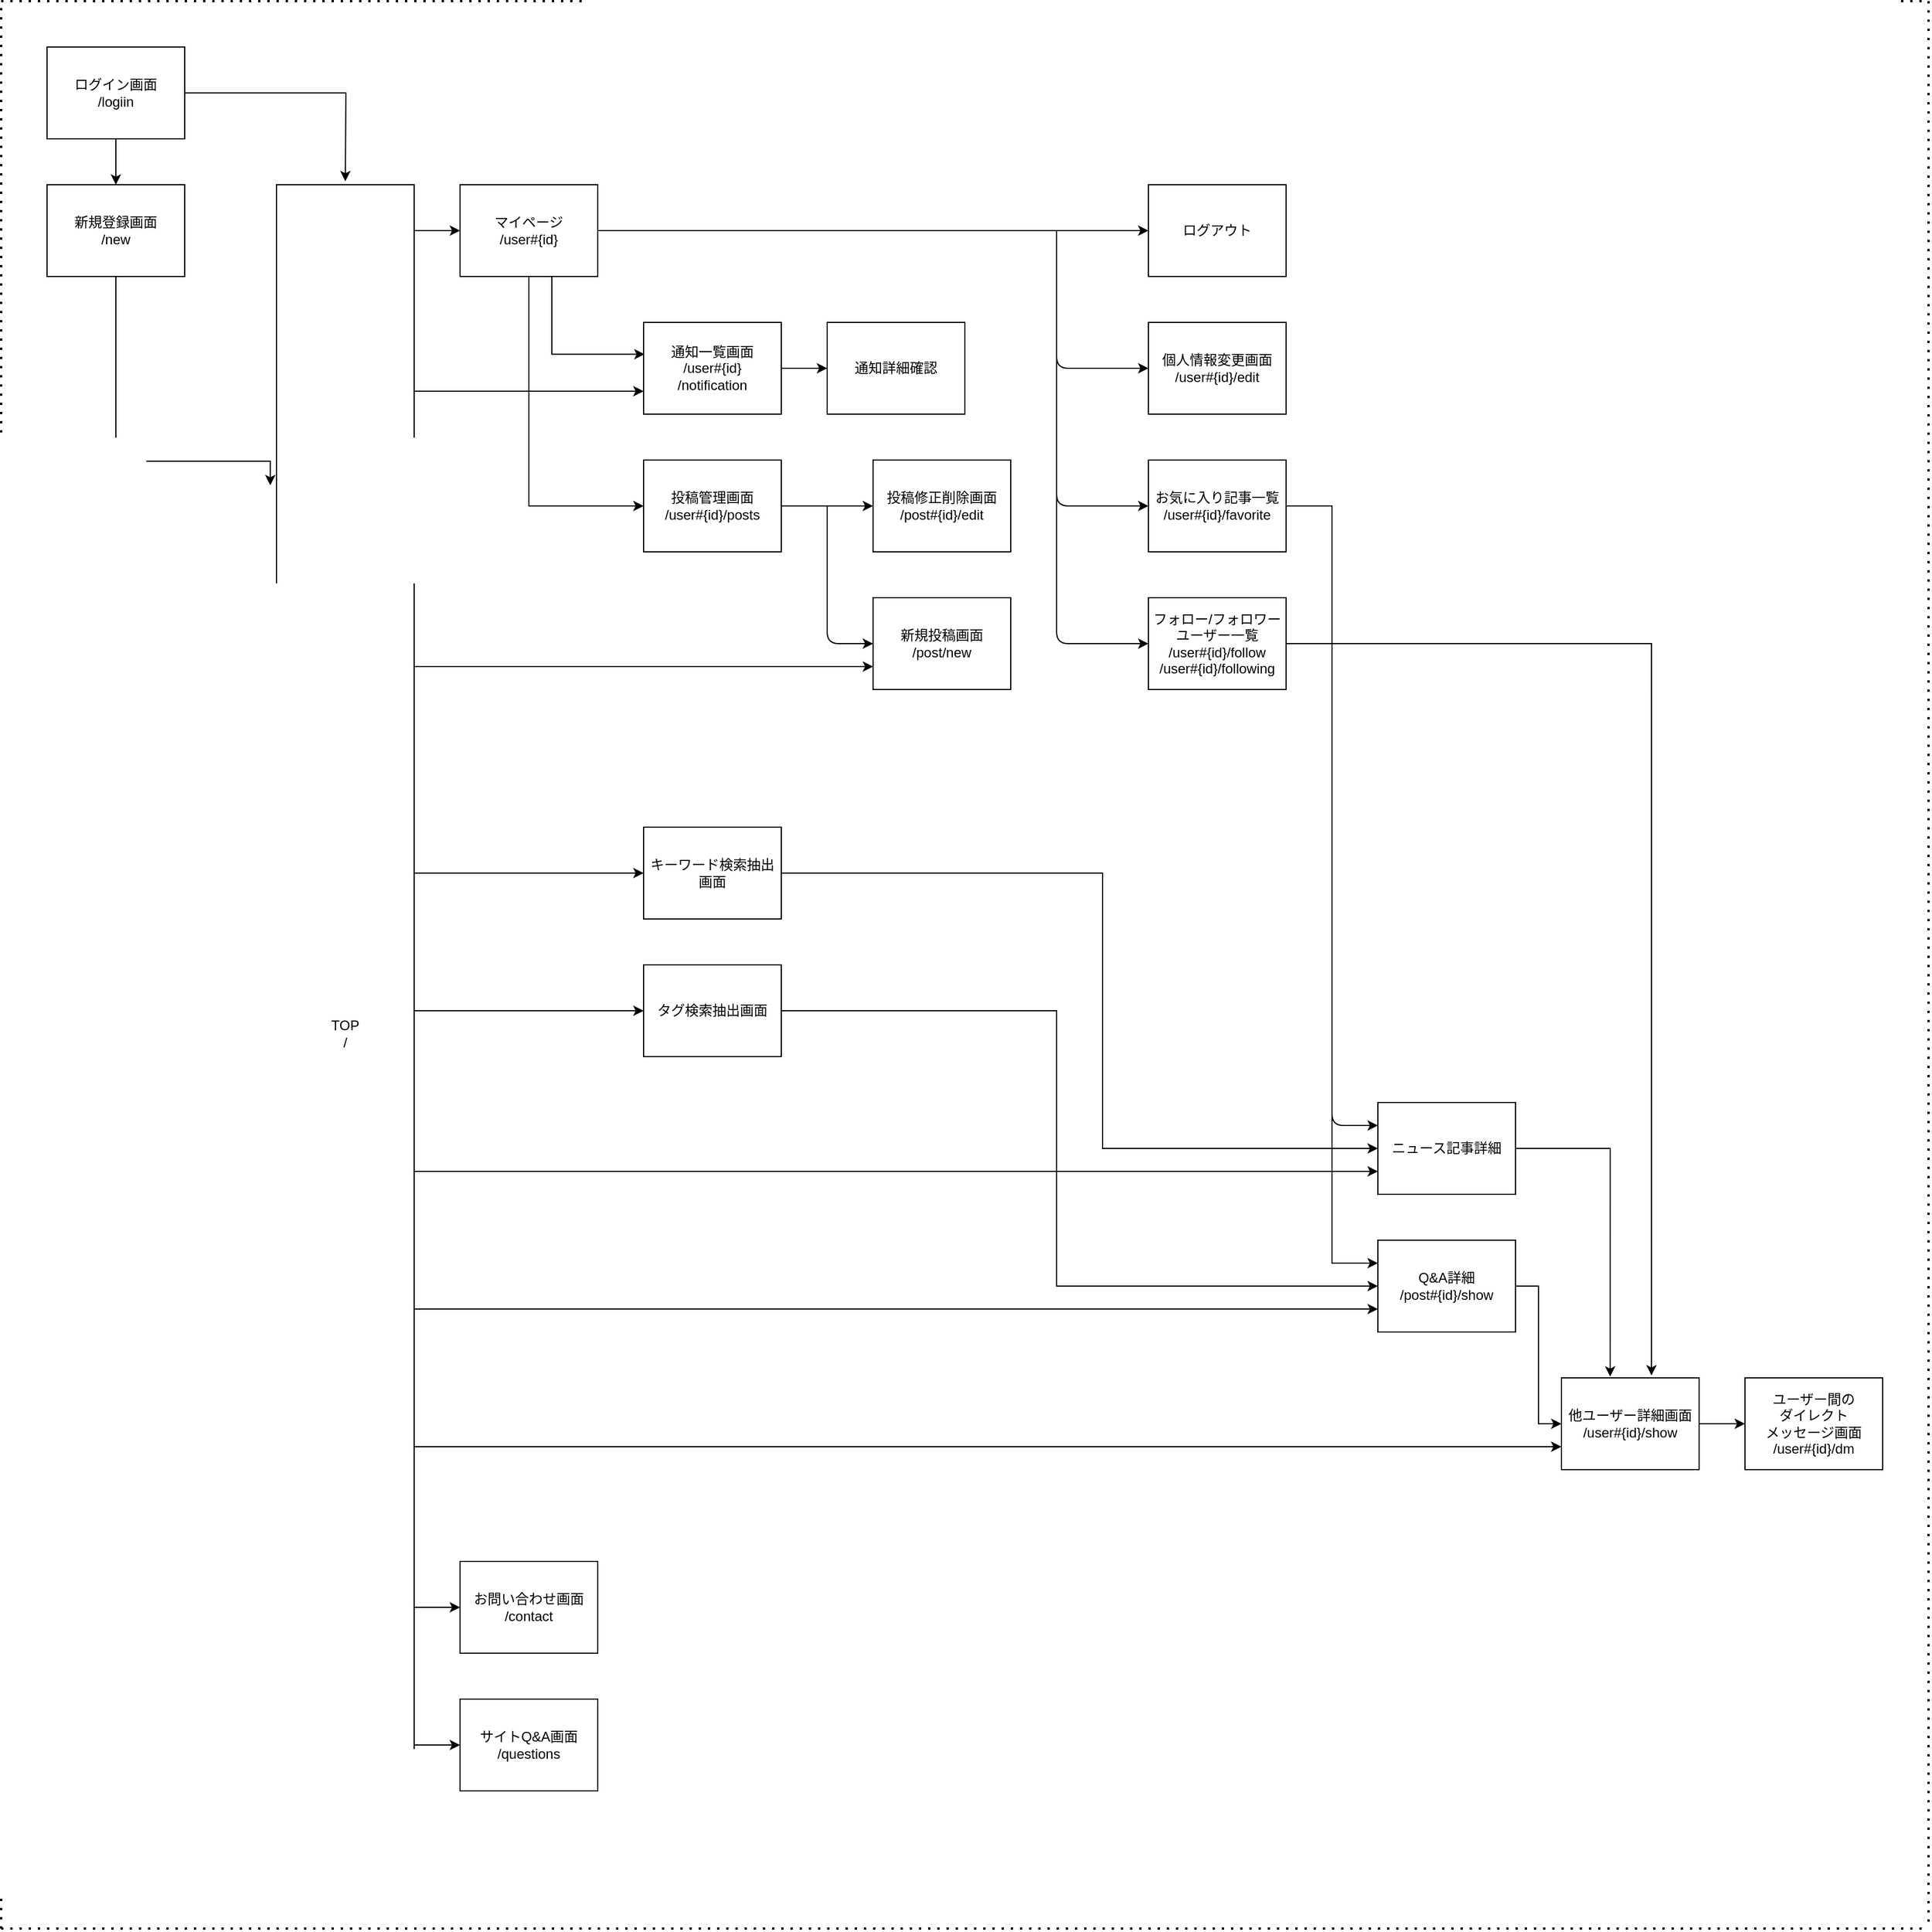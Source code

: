 <mxfile>
    <diagram id="5MWBch_ztz7HL8ICrfFc" name="ページ1">
        <mxGraphModel dx="1562" dy="1829" grid="1" gridSize="10" guides="1" tooltips="1" connect="1" arrows="1" fold="1" page="1" pageScale="1" pageWidth="827" pageHeight="1169" background="none" math="0" shadow="0">
            <root>
                <mxCell id="0"/>
                <mxCell id="1" parent="0"/>
                <mxCell id="7" style="edgeStyle=orthogonalEdgeStyle;rounded=0;orthogonalLoop=1;jettySize=auto;html=1;entryX=0.5;entryY=0;entryDx=0;entryDy=0;" parent="1" source="3" target="4" edge="1">
                    <mxGeometry relative="1" as="geometry"/>
                </mxCell>
                <mxCell id="8" style="edgeStyle=orthogonalEdgeStyle;rounded=0;orthogonalLoop=1;jettySize=auto;html=1;" parent="1" source="3" edge="1">
                    <mxGeometry relative="1" as="geometry">
                        <mxPoint x="300" y="157" as="targetPoint"/>
                    </mxGeometry>
                </mxCell>
                <UserObject label="ログイン画面&lt;br&gt;/logiin" treeRoot="1" id="3">
                    <mxCell style="whiteSpace=wrap;html=1;align=center;treeFolding=1;treeMoving=1;newEdgeStyle={&quot;edgeStyle&quot;:&quot;elbowEdgeStyle&quot;,&quot;startArrow&quot;:&quot;none&quot;,&quot;endArrow&quot;:&quot;none&quot;};" parent="1" vertex="1">
                        <mxGeometry x="40" y="40" width="120" height="80" as="geometry"/>
                    </mxCell>
                </UserObject>
                <mxCell id="72" style="edgeStyle=orthogonalEdgeStyle;rounded=0;orthogonalLoop=1;jettySize=auto;html=1;entryX=-0.045;entryY=0.177;entryDx=0;entryDy=0;entryPerimeter=0;" parent="1" source="4" target="5" edge="1">
                    <mxGeometry relative="1" as="geometry">
                        <Array as="points">
                            <mxPoint x="100" y="401"/>
                        </Array>
                    </mxGeometry>
                </mxCell>
                <UserObject label="新規登録画面&lt;br&gt;/new" treeRoot="1" id="4">
                    <mxCell style="whiteSpace=wrap;html=1;align=center;treeFolding=1;treeMoving=1;newEdgeStyle={&quot;edgeStyle&quot;:&quot;elbowEdgeStyle&quot;,&quot;startArrow&quot;:&quot;none&quot;,&quot;endArrow&quot;:&quot;none&quot;};" parent="1" vertex="1">
                        <mxGeometry x="40" y="160" width="120" height="80" as="geometry"/>
                    </mxCell>
                </UserObject>
                <mxCell id="13" style="edgeStyle=orthogonalEdgeStyle;rounded=0;orthogonalLoop=1;jettySize=auto;html=1;entryX=0;entryY=0.5;entryDx=0;entryDy=0;" parent="1" source="5" target="9" edge="1">
                    <mxGeometry relative="1" as="geometry">
                        <Array as="points">
                            <mxPoint x="370" y="200"/>
                            <mxPoint x="370" y="200"/>
                        </Array>
                    </mxGeometry>
                </mxCell>
                <mxCell id="18" style="edgeStyle=orthogonalEdgeStyle;rounded=0;orthogonalLoop=1;jettySize=auto;html=1;entryX=0;entryY=0.75;entryDx=0;entryDy=0;" parent="1" source="5" target="10" edge="1">
                    <mxGeometry relative="1" as="geometry">
                        <Array as="points">
                            <mxPoint x="420" y="340"/>
                            <mxPoint x="420" y="340"/>
                        </Array>
                    </mxGeometry>
                </mxCell>
                <mxCell id="19" style="edgeStyle=orthogonalEdgeStyle;rounded=0;orthogonalLoop=1;jettySize=auto;html=1;entryX=0;entryY=0.75;entryDx=0;entryDy=0;" parent="1" source="5" target="32" edge="1">
                    <mxGeometry relative="1" as="geometry">
                        <Array as="points">
                            <mxPoint x="360" y="580"/>
                            <mxPoint x="360" y="580"/>
                        </Array>
                        <mxPoint x="750" y="580" as="targetPoint"/>
                    </mxGeometry>
                </mxCell>
                <mxCell id="59" style="edgeStyle=orthogonalEdgeStyle;rounded=0;orthogonalLoop=1;jettySize=auto;html=1;entryX=0;entryY=0.5;entryDx=0;entryDy=0;" parent="1" source="5" target="55" edge="1">
                    <mxGeometry relative="1" as="geometry">
                        <Array as="points">
                            <mxPoint x="420" y="760"/>
                            <mxPoint x="420" y="760"/>
                        </Array>
                    </mxGeometry>
                </mxCell>
                <mxCell id="66" style="edgeStyle=orthogonalEdgeStyle;rounded=0;orthogonalLoop=1;jettySize=auto;html=1;entryX=0;entryY=0.75;entryDx=0;entryDy=0;" parent="1" source="5" target="40" edge="1">
                    <mxGeometry relative="1" as="geometry">
                        <Array as="points">
                            <mxPoint x="550" y="1020"/>
                            <mxPoint x="550" y="1020"/>
                        </Array>
                    </mxGeometry>
                </mxCell>
                <mxCell id="67" style="edgeStyle=orthogonalEdgeStyle;rounded=0;orthogonalLoop=1;jettySize=auto;html=1;entryX=0;entryY=0.75;entryDx=0;entryDy=0;" parent="1" source="5" target="41" edge="1">
                    <mxGeometry relative="1" as="geometry">
                        <Array as="points">
                            <mxPoint x="560" y="1140"/>
                            <mxPoint x="560" y="1140"/>
                        </Array>
                    </mxGeometry>
                </mxCell>
                <mxCell id="68" style="edgeStyle=orthogonalEdgeStyle;rounded=0;orthogonalLoop=1;jettySize=auto;html=1;entryX=0;entryY=0.5;entryDx=0;entryDy=0;" parent="1" source="5" target="56" edge="1">
                    <mxGeometry relative="1" as="geometry">
                        <Array as="points">
                            <mxPoint x="410" y="880"/>
                            <mxPoint x="410" y="880"/>
                        </Array>
                    </mxGeometry>
                </mxCell>
                <mxCell id="73" style="edgeStyle=orthogonalEdgeStyle;rounded=0;orthogonalLoop=1;jettySize=auto;html=1;entryX=0;entryY=0.75;entryDx=0;entryDy=0;" parent="1" source="5" target="46" edge="1">
                    <mxGeometry relative="1" as="geometry">
                        <Array as="points">
                            <mxPoint x="620" y="1260"/>
                            <mxPoint x="620" y="1260"/>
                        </Array>
                    </mxGeometry>
                </mxCell>
                <mxCell id="76" style="edgeStyle=orthogonalEdgeStyle;rounded=0;orthogonalLoop=1;jettySize=auto;html=1;" parent="1" source="5" target="74" edge="1">
                    <mxGeometry relative="1" as="geometry">
                        <Array as="points">
                            <mxPoint x="370" y="1400"/>
                            <mxPoint x="370" y="1400"/>
                        </Array>
                    </mxGeometry>
                </mxCell>
                <mxCell id="77" style="edgeStyle=orthogonalEdgeStyle;rounded=0;orthogonalLoop=1;jettySize=auto;html=1;entryX=0;entryY=0.5;entryDx=0;entryDy=0;" parent="1" source="5" target="75" edge="1">
                    <mxGeometry relative="1" as="geometry">
                        <Array as="points">
                            <mxPoint x="340" y="1520"/>
                            <mxPoint x="340" y="1520"/>
                        </Array>
                    </mxGeometry>
                </mxCell>
                <UserObject label="TOP&lt;br&gt;/" treeRoot="1" id="5">
                    <mxCell style="whiteSpace=wrap;html=1;align=center;treeFolding=1;treeMoving=1;newEdgeStyle={&quot;edgeStyle&quot;:&quot;elbowEdgeStyle&quot;,&quot;startArrow&quot;:&quot;none&quot;,&quot;endArrow&quot;:&quot;none&quot;};" parent="1" vertex="1">
                        <mxGeometry x="240" y="160" width="120" height="1480" as="geometry"/>
                    </mxCell>
                </UserObject>
                <mxCell id="22" style="edgeStyle=orthogonalEdgeStyle;rounded=0;orthogonalLoop=1;jettySize=auto;html=1;exitX=0.5;exitY=1;exitDx=0;exitDy=0;entryX=0;entryY=0.5;entryDx=0;entryDy=0;" parent="1" source="9" target="12" edge="1">
                    <mxGeometry relative="1" as="geometry"/>
                </mxCell>
                <mxCell id="27" style="edgeStyle=orthogonalEdgeStyle;rounded=0;orthogonalLoop=1;jettySize=auto;html=1;entryX=0;entryY=0.5;entryDx=0;entryDy=0;" parent="1" source="9" target="25" edge="1">
                    <mxGeometry relative="1" as="geometry"/>
                </mxCell>
                <mxCell id="30" style="edgeStyle=orthogonalEdgeStyle;rounded=0;orthogonalLoop=1;jettySize=auto;html=1;entryX=0.007;entryY=0.347;entryDx=0;entryDy=0;entryPerimeter=0;" parent="1" source="9" target="10" edge="1">
                    <mxGeometry relative="1" as="geometry">
                        <Array as="points">
                            <mxPoint x="480" y="308"/>
                        </Array>
                    </mxGeometry>
                </mxCell>
                <UserObject label="マイページ&lt;br&gt;/user#{id}" treeRoot="1" id="9">
                    <mxCell style="whiteSpace=wrap;html=1;align=center;treeFolding=1;treeMoving=1;newEdgeStyle={&quot;edgeStyle&quot;:&quot;elbowEdgeStyle&quot;,&quot;startArrow&quot;:&quot;none&quot;,&quot;endArrow&quot;:&quot;none&quot;};" parent="1" vertex="1">
                        <mxGeometry x="400" y="160" width="120" height="80" as="geometry"/>
                    </mxCell>
                </UserObject>
                <mxCell id="24" style="edgeStyle=orthogonalEdgeStyle;rounded=0;orthogonalLoop=1;jettySize=auto;html=1;entryX=0;entryY=0.5;entryDx=0;entryDy=0;" parent="1" source="10" target="23" edge="1">
                    <mxGeometry relative="1" as="geometry"/>
                </mxCell>
                <UserObject label="通知一覧画面&lt;br&gt;/user#{id}&lt;br&gt;/notification" treeRoot="1" id="10">
                    <mxCell style="whiteSpace=wrap;html=1;align=center;treeFolding=1;treeMoving=1;newEdgeStyle={&quot;edgeStyle&quot;:&quot;elbowEdgeStyle&quot;,&quot;startArrow&quot;:&quot;none&quot;,&quot;endArrow&quot;:&quot;none&quot;};" parent="1" vertex="1">
                        <mxGeometry x="560" y="280" width="120" height="80" as="geometry"/>
                    </mxCell>
                </UserObject>
                <mxCell id="33" style="edgeStyle=orthogonalEdgeStyle;rounded=0;orthogonalLoop=1;jettySize=auto;html=1;entryX=0;entryY=0.5;entryDx=0;entryDy=0;" parent="1" source="12" target="31" edge="1">
                    <mxGeometry relative="1" as="geometry"/>
                </mxCell>
                <UserObject label="投稿管理画面&lt;br&gt;/user#{id}/posts" treeRoot="1" id="12">
                    <mxCell style="whiteSpace=wrap;html=1;align=center;treeFolding=1;treeMoving=1;newEdgeStyle={&quot;edgeStyle&quot;:&quot;elbowEdgeStyle&quot;,&quot;startArrow&quot;:&quot;none&quot;,&quot;endArrow&quot;:&quot;none&quot;};" parent="1" vertex="1">
                        <mxGeometry x="560" y="400" width="120" height="80" as="geometry"/>
                    </mxCell>
                </UserObject>
                <UserObject label="通知詳細確認" treeRoot="1" id="23">
                    <mxCell style="whiteSpace=wrap;html=1;align=center;treeFolding=1;treeMoving=1;newEdgeStyle={&quot;edgeStyle&quot;:&quot;elbowEdgeStyle&quot;,&quot;startArrow&quot;:&quot;none&quot;,&quot;endArrow&quot;:&quot;none&quot;};" parent="1" vertex="1">
                        <mxGeometry x="720" y="280" width="120" height="80" as="geometry"/>
                    </mxCell>
                </UserObject>
                <UserObject label="ログアウト" treeRoot="1" id="25">
                    <mxCell style="whiteSpace=wrap;html=1;align=center;treeFolding=1;treeMoving=1;newEdgeStyle={&quot;edgeStyle&quot;:&quot;elbowEdgeStyle&quot;,&quot;startArrow&quot;:&quot;none&quot;,&quot;endArrow&quot;:&quot;none&quot;};" parent="1" vertex="1">
                        <mxGeometry x="1000" y="160" width="120" height="80" as="geometry"/>
                    </mxCell>
                </UserObject>
                <UserObject label="個人情報変更画面&lt;br&gt;/user#{id}/edit" treeRoot="1" id="26">
                    <mxCell style="whiteSpace=wrap;html=1;align=center;treeFolding=1;treeMoving=1;newEdgeStyle={&quot;edgeStyle&quot;:&quot;elbowEdgeStyle&quot;,&quot;startArrow&quot;:&quot;none&quot;,&quot;endArrow&quot;:&quot;none&quot;};" parent="1" vertex="1">
                        <mxGeometry x="1000" y="280" width="120" height="80" as="geometry"/>
                    </mxCell>
                </UserObject>
                <mxCell id="28" value="" style="endArrow=classic;html=1;entryX=0;entryY=0.5;entryDx=0;entryDy=0;" parent="1" target="26" edge="1">
                    <mxGeometry width="50" height="50" relative="1" as="geometry">
                        <mxPoint x="920" y="200" as="sourcePoint"/>
                        <mxPoint x="670" y="410" as="targetPoint"/>
                        <Array as="points">
                            <mxPoint x="920" y="320"/>
                        </Array>
                    </mxGeometry>
                </mxCell>
                <UserObject label="投稿修正削除画面&lt;br&gt;/post#{id}/edit" treeRoot="1" id="31">
                    <mxCell style="whiteSpace=wrap;html=1;align=center;treeFolding=1;treeMoving=1;newEdgeStyle={&quot;edgeStyle&quot;:&quot;elbowEdgeStyle&quot;,&quot;startArrow&quot;:&quot;none&quot;,&quot;endArrow&quot;:&quot;none&quot;};" parent="1" vertex="1">
                        <mxGeometry x="760" y="400" width="120" height="80" as="geometry"/>
                    </mxCell>
                </UserObject>
                <UserObject label="新規投稿画面&lt;br&gt;/post/new" treeRoot="1" id="32">
                    <mxCell style="whiteSpace=wrap;html=1;align=center;treeFolding=1;treeMoving=1;newEdgeStyle={&quot;edgeStyle&quot;:&quot;elbowEdgeStyle&quot;,&quot;startArrow&quot;:&quot;none&quot;,&quot;endArrow&quot;:&quot;none&quot;};" parent="1" vertex="1">
                        <mxGeometry x="760" y="520" width="120" height="80" as="geometry"/>
                    </mxCell>
                </UserObject>
                <mxCell id="34" value="" style="endArrow=classic;html=1;entryX=0;entryY=0.5;entryDx=0;entryDy=0;" parent="1" target="32" edge="1">
                    <mxGeometry width="50" height="50" relative="1" as="geometry">
                        <mxPoint x="720" y="440" as="sourcePoint"/>
                        <mxPoint x="590" y="540" as="targetPoint"/>
                        <Array as="points">
                            <mxPoint x="720" y="560"/>
                        </Array>
                    </mxGeometry>
                </mxCell>
                <mxCell id="42" style="edgeStyle=orthogonalEdgeStyle;rounded=0;orthogonalLoop=1;jettySize=auto;html=1;entryX=0;entryY=0.25;entryDx=0;entryDy=0;" parent="1" source="35" target="41" edge="1">
                    <mxGeometry relative="1" as="geometry">
                        <mxPoint x="1160" y="1120" as="targetPoint"/>
                    </mxGeometry>
                </mxCell>
                <UserObject label="お気に入り記事一覧&lt;br&gt;/user#{id}/favorite" treeRoot="1" id="35">
                    <mxCell style="whiteSpace=wrap;html=1;align=center;treeFolding=1;treeMoving=1;newEdgeStyle={&quot;edgeStyle&quot;:&quot;elbowEdgeStyle&quot;,&quot;startArrow&quot;:&quot;none&quot;,&quot;endArrow&quot;:&quot;none&quot;};" parent="1" vertex="1">
                        <mxGeometry x="1000" y="400" width="120" height="80" as="geometry"/>
                    </mxCell>
                </UserObject>
                <mxCell id="49" style="edgeStyle=orthogonalEdgeStyle;rounded=0;orthogonalLoop=1;jettySize=auto;html=1;entryX=0.654;entryY=-0.026;entryDx=0;entryDy=0;entryPerimeter=0;" parent="1" source="36" target="46" edge="1">
                    <mxGeometry relative="1" as="geometry"/>
                </mxCell>
                <UserObject label="フォロー/フォロワー&lt;br&gt;ユーザー一覧&lt;br&gt;/user#{id}/follow&lt;br&gt;/user#{id}/following" treeRoot="1" id="36">
                    <mxCell style="whiteSpace=wrap;html=1;align=center;treeFolding=1;treeMoving=1;newEdgeStyle={&quot;edgeStyle&quot;:&quot;elbowEdgeStyle&quot;,&quot;startArrow&quot;:&quot;none&quot;,&quot;endArrow&quot;:&quot;none&quot;};" parent="1" vertex="1">
                        <mxGeometry x="1000" y="520" width="120" height="80" as="geometry"/>
                    </mxCell>
                </UserObject>
                <mxCell id="37" value="" style="endArrow=classic;html=1;entryX=0;entryY=0.5;entryDx=0;entryDy=0;" parent="1" target="35" edge="1">
                    <mxGeometry width="50" height="50" relative="1" as="geometry">
                        <mxPoint x="920" y="200" as="sourcePoint"/>
                        <mxPoint x="900" y="520" as="targetPoint"/>
                        <Array as="points">
                            <mxPoint x="920" y="440"/>
                        </Array>
                    </mxGeometry>
                </mxCell>
                <mxCell id="38" value="" style="endArrow=classic;html=1;entryX=0;entryY=0.5;entryDx=0;entryDy=0;" parent="1" target="36" edge="1">
                    <mxGeometry width="50" height="50" relative="1" as="geometry">
                        <mxPoint x="920" y="200" as="sourcePoint"/>
                        <mxPoint x="740" y="520" as="targetPoint"/>
                        <Array as="points">
                            <mxPoint x="920" y="560"/>
                        </Array>
                    </mxGeometry>
                </mxCell>
                <mxCell id="48" style="edgeStyle=orthogonalEdgeStyle;rounded=0;orthogonalLoop=1;jettySize=auto;html=1;entryX=0.354;entryY=-0.014;entryDx=0;entryDy=0;entryPerimeter=0;" parent="1" source="40" target="46" edge="1">
                    <mxGeometry relative="1" as="geometry"/>
                </mxCell>
                <UserObject label="ニュース記事詳細" treeRoot="1" id="40">
                    <mxCell style="whiteSpace=wrap;html=1;align=center;treeFolding=1;treeMoving=1;newEdgeStyle={&quot;edgeStyle&quot;:&quot;elbowEdgeStyle&quot;,&quot;startArrow&quot;:&quot;none&quot;,&quot;endArrow&quot;:&quot;none&quot;};" parent="1" vertex="1">
                        <mxGeometry x="1200" y="960" width="120" height="80" as="geometry"/>
                    </mxCell>
                </UserObject>
                <mxCell id="65" style="edgeStyle=orthogonalEdgeStyle;rounded=0;orthogonalLoop=1;jettySize=auto;html=1;entryX=0;entryY=0.5;entryDx=0;entryDy=0;" parent="1" source="41" target="46" edge="1">
                    <mxGeometry relative="1" as="geometry"/>
                </mxCell>
                <UserObject label="Q&amp;amp;A詳細&lt;br&gt;/post#{id}/show" treeRoot="1" id="41">
                    <mxCell style="whiteSpace=wrap;html=1;align=center;treeFolding=1;treeMoving=1;newEdgeStyle={&quot;edgeStyle&quot;:&quot;elbowEdgeStyle&quot;,&quot;startArrow&quot;:&quot;none&quot;,&quot;endArrow&quot;:&quot;none&quot;};" parent="1" vertex="1">
                        <mxGeometry x="1200" y="1080" width="120" height="80" as="geometry"/>
                    </mxCell>
                </UserObject>
                <mxCell id="43" value="" style="endArrow=classic;html=1;entryX=0;entryY=0.25;entryDx=0;entryDy=0;" parent="1" target="40" edge="1">
                    <mxGeometry width="50" height="50" relative="1" as="geometry">
                        <mxPoint x="1160" y="720" as="sourcePoint"/>
                        <mxPoint x="1190" y="840" as="targetPoint"/>
                        <Array as="points">
                            <mxPoint x="1160" y="840"/>
                            <mxPoint x="1160" y="980"/>
                        </Array>
                    </mxGeometry>
                </mxCell>
                <mxCell id="52" style="edgeStyle=orthogonalEdgeStyle;rounded=0;orthogonalLoop=1;jettySize=auto;html=1;entryX=0;entryY=0.5;entryDx=0;entryDy=0;" parent="1" source="46" target="51" edge="1">
                    <mxGeometry relative="1" as="geometry"/>
                </mxCell>
                <UserObject label="他ユーザー詳細画面&lt;br&gt;/user#{id}/show" treeRoot="1" id="46">
                    <mxCell style="whiteSpace=wrap;html=1;align=center;treeFolding=1;treeMoving=1;newEdgeStyle={&quot;edgeStyle&quot;:&quot;elbowEdgeStyle&quot;,&quot;startArrow&quot;:&quot;none&quot;,&quot;endArrow&quot;:&quot;none&quot;};" parent="1" vertex="1">
                        <mxGeometry x="1360" y="1200" width="120" height="80" as="geometry"/>
                    </mxCell>
                </UserObject>
                <UserObject label="ユーザー間の&lt;br&gt;ダイレクト&lt;br&gt;メッセージ画面&lt;br&gt;/user#{id}/dm" treeRoot="1" id="51">
                    <mxCell style="whiteSpace=wrap;html=1;align=center;treeFolding=1;treeMoving=1;newEdgeStyle={&quot;edgeStyle&quot;:&quot;elbowEdgeStyle&quot;,&quot;startArrow&quot;:&quot;none&quot;,&quot;endArrow&quot;:&quot;none&quot;};" parent="1" vertex="1">
                        <mxGeometry x="1520" y="1200" width="120" height="80" as="geometry"/>
                    </mxCell>
                </UserObject>
                <mxCell id="70" style="edgeStyle=orthogonalEdgeStyle;rounded=0;orthogonalLoop=1;jettySize=auto;html=1;entryX=0;entryY=0.5;entryDx=0;entryDy=0;" parent="1" source="55" target="40" edge="1">
                    <mxGeometry relative="1" as="geometry">
                        <Array as="points">
                            <mxPoint x="960" y="760"/>
                            <mxPoint x="960" y="1000"/>
                        </Array>
                    </mxGeometry>
                </mxCell>
                <UserObject label="キーワード検索抽出画面" treeRoot="1" id="55">
                    <mxCell style="whiteSpace=wrap;html=1;align=center;treeFolding=1;treeMoving=1;newEdgeStyle={&quot;edgeStyle&quot;:&quot;elbowEdgeStyle&quot;,&quot;startArrow&quot;:&quot;none&quot;,&quot;endArrow&quot;:&quot;none&quot;};" parent="1" vertex="1">
                        <mxGeometry x="560" y="720" width="120" height="80" as="geometry"/>
                    </mxCell>
                </UserObject>
                <mxCell id="71" style="edgeStyle=orthogonalEdgeStyle;rounded=0;orthogonalLoop=1;jettySize=auto;html=1;entryX=0;entryY=0.5;entryDx=0;entryDy=0;" parent="1" source="56" target="41" edge="1">
                    <mxGeometry relative="1" as="geometry">
                        <Array as="points">
                            <mxPoint x="920" y="880"/>
                            <mxPoint x="920" y="1120"/>
                        </Array>
                    </mxGeometry>
                </mxCell>
                <UserObject label="タグ検索抽出画面" treeRoot="1" id="56">
                    <mxCell style="whiteSpace=wrap;html=1;align=center;treeFolding=1;treeMoving=1;newEdgeStyle={&quot;edgeStyle&quot;:&quot;elbowEdgeStyle&quot;,&quot;startArrow&quot;:&quot;none&quot;,&quot;endArrow&quot;:&quot;none&quot;};" parent="1" vertex="1">
                        <mxGeometry x="560" y="840" width="120" height="80" as="geometry"/>
                    </mxCell>
                </UserObject>
                <UserObject label="お問い合わせ画面&lt;br&gt;/contact" treeRoot="1" id="74">
                    <mxCell style="whiteSpace=wrap;html=1;align=center;treeFolding=1;treeMoving=1;newEdgeStyle={&quot;edgeStyle&quot;:&quot;elbowEdgeStyle&quot;,&quot;startArrow&quot;:&quot;none&quot;,&quot;endArrow&quot;:&quot;none&quot;};" parent="1" vertex="1">
                        <mxGeometry x="400" y="1360" width="120" height="80" as="geometry"/>
                    </mxCell>
                </UserObject>
                <UserObject label="サイトQ&amp;amp;A画面&lt;br&gt;/questions" treeRoot="1" id="75">
                    <mxCell style="whiteSpace=wrap;html=1;align=center;treeFolding=1;treeMoving=1;newEdgeStyle={&quot;edgeStyle&quot;:&quot;elbowEdgeStyle&quot;,&quot;startArrow&quot;:&quot;none&quot;,&quot;endArrow&quot;:&quot;none&quot;};" parent="1" vertex="1">
                        <mxGeometry x="400" y="1480" width="120" height="80" as="geometry"/>
                    </mxCell>
                </UserObject>
                <mxCell id="79" value="" style="endArrow=none;dashed=1;html=1;dashPattern=1 3;strokeWidth=2;" parent="1" edge="1">
                    <mxGeometry width="50" height="50" relative="1" as="geometry">
                        <mxPoint y="1680" as="sourcePoint"/>
                        <mxPoint as="targetPoint"/>
                    </mxGeometry>
                </mxCell>
                <mxCell id="80" value="" style="endArrow=none;dashed=1;html=1;dashPattern=1 3;strokeWidth=2;" parent="1" edge="1">
                    <mxGeometry width="50" height="50" relative="1" as="geometry">
                        <mxPoint y="1680" as="sourcePoint"/>
                        <mxPoint x="1680" y="1680" as="targetPoint"/>
                    </mxGeometry>
                </mxCell>
                <mxCell id="81" value="" style="endArrow=none;dashed=1;html=1;dashPattern=1 3;strokeWidth=2;" parent="1" edge="1">
                    <mxGeometry width="50" height="50" relative="1" as="geometry">
                        <mxPoint x="1680" as="sourcePoint"/>
                        <mxPoint x="1680" y="1680" as="targetPoint"/>
                    </mxGeometry>
                </mxCell>
                <mxCell id="82" value="" style="endArrow=none;dashed=1;html=1;dashPattern=1 3;strokeWidth=2;" parent="1" edge="1">
                    <mxGeometry width="50" height="50" relative="1" as="geometry">
                        <mxPoint as="sourcePoint"/>
                        <mxPoint x="1680" as="targetPoint"/>
                    </mxGeometry>
                </mxCell>
            </root>
        </mxGraphModel>
    </diagram>
</mxfile>